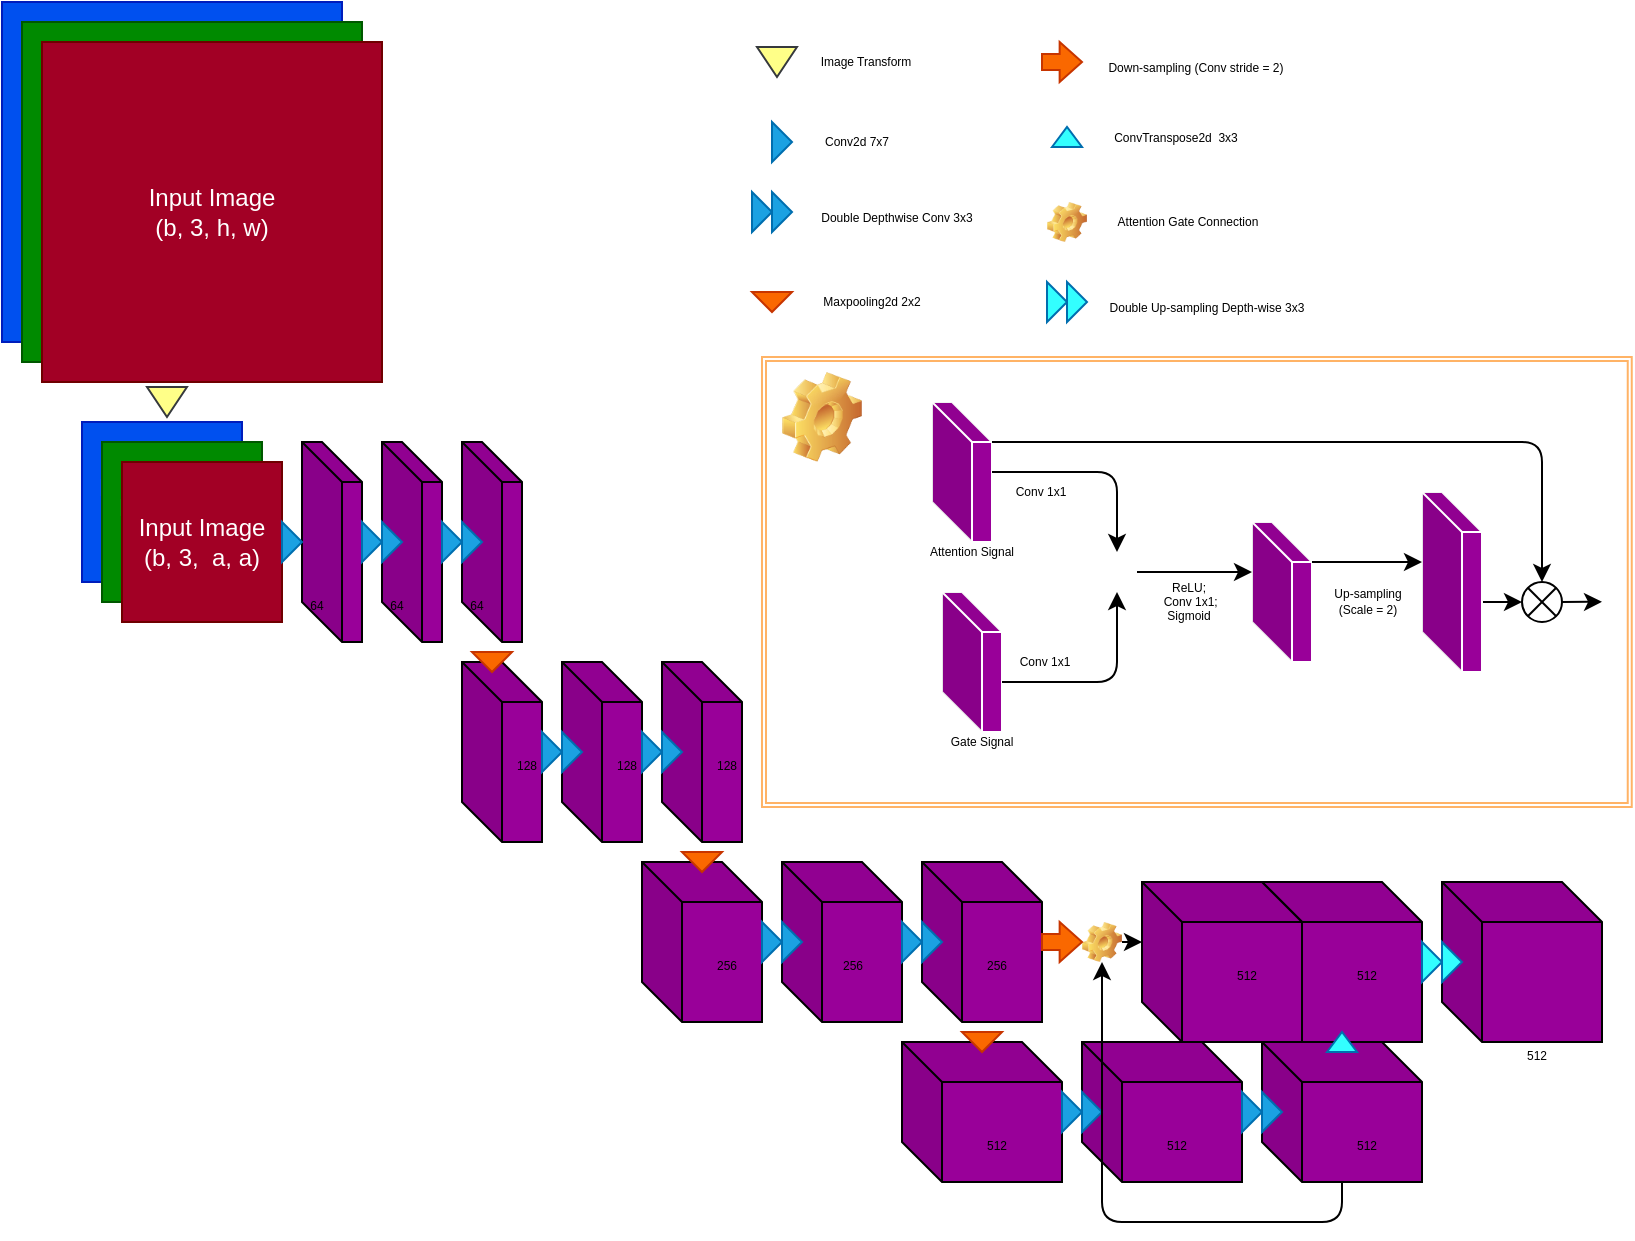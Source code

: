 <mxfile>
    <diagram id="tlGzwZ_pa7YT7klSlA1s" name="Page-1">
        <mxGraphModel dx="664" dy="425" grid="1" gridSize="10" guides="1" tooltips="1" connect="1" arrows="1" fold="1" page="1" pageScale="1" pageWidth="850" pageHeight="1100" math="0" shadow="0">
            <root>
                <mxCell id="0"/>
                <mxCell id="1" parent="0"/>
                <mxCell id="82" value="" style="shape=cube;whiteSpace=wrap;html=1;boundedLbl=1;backgroundOutline=1;darkOpacity=0.05;darkOpacity2=0.1;fillColor=#990099;" vertex="1" parent="1">
                    <mxGeometry x="540" y="520" width="80" height="70" as="geometry"/>
                </mxCell>
                <mxCell id="74" value="" style="shape=cube;whiteSpace=wrap;html=1;boundedLbl=1;backgroundOutline=1;darkOpacity=0.05;darkOpacity2=0.1;fillColor=#990099;" vertex="1" parent="1">
                    <mxGeometry x="390" y="430" width="60" height="80" as="geometry"/>
                </mxCell>
                <mxCell id="5" value="Input Image&lt;br&gt;(b, 3,&amp;nbsp; a, a)" style="whiteSpace=wrap;html=1;aspect=fixed;fillColor=#0050ef;fontColor=#ffffff;strokeColor=#001DBC;" vertex="1" parent="1">
                    <mxGeometry x="40" y="210" width="80" height="80" as="geometry"/>
                </mxCell>
                <mxCell id="7" value="Input Image&lt;br&gt;(b, 3, h, w)" style="whiteSpace=wrap;html=1;aspect=fixed;fillColor=#0050ef;fontColor=#ffffff;strokeColor=#001DBC;" vertex="1" parent="1">
                    <mxGeometry width="170" height="170" as="geometry"/>
                </mxCell>
                <mxCell id="8" value="Input Image&lt;br&gt;(b, 3, h, w)" style="whiteSpace=wrap;html=1;aspect=fixed;fillColor=#008a00;fontColor=#ffffff;strokeColor=#005700;" vertex="1" parent="1">
                    <mxGeometry x="10" y="10" width="170" height="170" as="geometry"/>
                </mxCell>
                <mxCell id="9" value="Input Image&lt;br&gt;(b, 3, h, w)" style="whiteSpace=wrap;html=1;aspect=fixed;fillColor=#a20025;fontColor=#ffffff;strokeColor=#6F0000;" vertex="1" parent="1">
                    <mxGeometry x="20" y="20" width="170" height="170" as="geometry"/>
                </mxCell>
                <mxCell id="10" value="Input Image&lt;br&gt;(b, 3,&amp;nbsp; a, a)" style="whiteSpace=wrap;html=1;aspect=fixed;fillColor=#008a00;fontColor=#ffffff;strokeColor=#005700;" vertex="1" parent="1">
                    <mxGeometry x="50" y="220" width="80" height="80" as="geometry"/>
                </mxCell>
                <mxCell id="11" value="Input Image&lt;br&gt;(b, 3,&amp;nbsp; a, a)" style="whiteSpace=wrap;html=1;aspect=fixed;fillColor=#a20025;fontColor=#ffffff;strokeColor=#6F0000;" vertex="1" parent="1">
                    <mxGeometry x="60" y="230" width="80" height="80" as="geometry"/>
                </mxCell>
                <mxCell id="20" value="" style="shape=cube;whiteSpace=wrap;html=1;boundedLbl=1;backgroundOutline=1;darkOpacity=0.05;darkOpacity2=0.1;fillColor=#990099;" vertex="1" parent="1">
                    <mxGeometry x="150" y="220" width="30" height="100" as="geometry"/>
                </mxCell>
                <mxCell id="26" value="" style="shape=cube;whiteSpace=wrap;html=1;boundedLbl=1;backgroundOutline=1;darkOpacity=0.05;darkOpacity2=0.1;fillColor=#990099;" vertex="1" parent="1">
                    <mxGeometry x="230" y="220" width="30" height="100" as="geometry"/>
                </mxCell>
                <mxCell id="28" value="" style="shape=cube;whiteSpace=wrap;html=1;boundedLbl=1;backgroundOutline=1;darkOpacity=0.05;darkOpacity2=0.1;fillColor=#990099;" vertex="1" parent="1">
                    <mxGeometry x="190" y="220" width="30" height="100" as="geometry"/>
                </mxCell>
                <mxCell id="43" value="" style="triangle;whiteSpace=wrap;html=1;rotation=90;fillColor=#ffff88;strokeColor=#36393d;" vertex="1" parent="1">
                    <mxGeometry x="75" y="190" width="15" height="20" as="geometry"/>
                </mxCell>
                <mxCell id="44" value="" style="triangle;whiteSpace=wrap;html=1;fillColor=#1ba1e2;fontColor=#ffffff;strokeColor=#006EAF;" vertex="1" parent="1">
                    <mxGeometry x="140" y="260" width="10" height="20" as="geometry"/>
                </mxCell>
                <mxCell id="56" value="" style="triangle;whiteSpace=wrap;html=1;fillColor=#1ba1e2;fontColor=#ffffff;strokeColor=#006EAF;" vertex="1" parent="1">
                    <mxGeometry x="180" y="260" width="10" height="20" as="geometry"/>
                </mxCell>
                <mxCell id="57" value="" style="triangle;whiteSpace=wrap;html=1;fillColor=#1ba1e2;fontColor=#ffffff;strokeColor=#006EAF;" vertex="1" parent="1">
                    <mxGeometry x="190" y="260" width="10" height="20" as="geometry"/>
                </mxCell>
                <mxCell id="58" value="" style="triangle;whiteSpace=wrap;html=1;fillColor=#1ba1e2;fontColor=#ffffff;strokeColor=#006EAF;" vertex="1" parent="1">
                    <mxGeometry x="220" y="260" width="10" height="20" as="geometry"/>
                </mxCell>
                <mxCell id="59" value="" style="triangle;whiteSpace=wrap;html=1;fillColor=#1ba1e2;fontColor=#ffffff;strokeColor=#006EAF;" vertex="1" parent="1">
                    <mxGeometry x="230" y="260" width="10" height="20" as="geometry"/>
                </mxCell>
                <mxCell id="61" value="" style="shape=cube;whiteSpace=wrap;html=1;boundedLbl=1;backgroundOutline=1;darkOpacity=0.05;darkOpacity2=0.1;fillColor=#990099;" vertex="1" parent="1">
                    <mxGeometry x="230" y="330" width="40" height="90" as="geometry"/>
                </mxCell>
                <mxCell id="64" value="" style="triangle;whiteSpace=wrap;html=1;fillColor=#1ba1e2;fontColor=#ffffff;strokeColor=#006EAF;" vertex="1" parent="1">
                    <mxGeometry x="270" y="365" width="10" height="20" as="geometry"/>
                </mxCell>
                <mxCell id="66" value="" style="shape=cube;whiteSpace=wrap;html=1;boundedLbl=1;backgroundOutline=1;darkOpacity=0.05;darkOpacity2=0.1;fillColor=#990099;" vertex="1" parent="1">
                    <mxGeometry x="280" y="330" width="40" height="90" as="geometry"/>
                </mxCell>
                <mxCell id="67" value="" style="shape=cube;whiteSpace=wrap;html=1;boundedLbl=1;backgroundOutline=1;darkOpacity=0.05;darkOpacity2=0.1;fillColor=#990099;" vertex="1" parent="1">
                    <mxGeometry x="330" y="330" width="40" height="90" as="geometry"/>
                </mxCell>
                <mxCell id="68" value="" style="triangle;whiteSpace=wrap;html=1;fillColor=#1ba1e2;fontColor=#ffffff;strokeColor=#006EAF;" vertex="1" parent="1">
                    <mxGeometry x="320" y="365" width="10" height="20" as="geometry"/>
                </mxCell>
                <mxCell id="69" value="" style="triangle;whiteSpace=wrap;html=1;fillColor=#1ba1e2;fontColor=#ffffff;strokeColor=#006EAF;" vertex="1" parent="1">
                    <mxGeometry x="330" y="365" width="10" height="20" as="geometry"/>
                </mxCell>
                <mxCell id="65" value="" style="triangle;whiteSpace=wrap;html=1;fillColor=#1ba1e2;fontColor=#ffffff;strokeColor=#006EAF;" vertex="1" parent="1">
                    <mxGeometry x="280" y="365" width="10" height="20" as="geometry"/>
                </mxCell>
                <mxCell id="71" value="" style="shape=cube;whiteSpace=wrap;html=1;boundedLbl=1;backgroundOutline=1;darkOpacity=0.05;darkOpacity2=0.1;fillColor=#990099;" vertex="1" parent="1">
                    <mxGeometry x="320" y="430" width="60" height="80" as="geometry"/>
                </mxCell>
                <mxCell id="60" value="" style="triangle;whiteSpace=wrap;html=1;rotation=90;fillColor=#fa6800;fontColor=#000000;strokeColor=#C73500;" vertex="1" parent="1">
                    <mxGeometry x="240" y="320" width="10" height="20" as="geometry"/>
                </mxCell>
                <mxCell id="70" value="" style="triangle;whiteSpace=wrap;html=1;rotation=90;fillColor=#fa6800;fontColor=#000000;strokeColor=#C73500;" vertex="1" parent="1">
                    <mxGeometry x="345" y="420" width="10" height="20" as="geometry"/>
                </mxCell>
                <mxCell id="72" value="" style="triangle;whiteSpace=wrap;html=1;fillColor=#1ba1e2;fontColor=#ffffff;strokeColor=#006EAF;" vertex="1" parent="1">
                    <mxGeometry x="380" y="460" width="10" height="20" as="geometry"/>
                </mxCell>
                <mxCell id="73" value="" style="triangle;whiteSpace=wrap;html=1;fillColor=#1ba1e2;fontColor=#ffffff;strokeColor=#006EAF;" vertex="1" parent="1">
                    <mxGeometry x="390" y="460" width="10" height="20" as="geometry"/>
                </mxCell>
                <mxCell id="75" value="" style="shape=cube;whiteSpace=wrap;html=1;boundedLbl=1;backgroundOutline=1;darkOpacity=0.05;darkOpacity2=0.1;fillColor=#990099;" vertex="1" parent="1">
                    <mxGeometry x="460" y="430" width="60" height="80" as="geometry"/>
                </mxCell>
                <mxCell id="76" value="" style="triangle;whiteSpace=wrap;html=1;fillColor=#1ba1e2;fontColor=#ffffff;strokeColor=#006EAF;" vertex="1" parent="1">
                    <mxGeometry x="450" y="460" width="10" height="20" as="geometry"/>
                </mxCell>
                <mxCell id="77" value="" style="triangle;whiteSpace=wrap;html=1;fillColor=#1ba1e2;fontColor=#ffffff;strokeColor=#006EAF;" vertex="1" parent="1">
                    <mxGeometry x="460" y="460" width="10" height="20" as="geometry"/>
                </mxCell>
                <mxCell id="79" value="" style="shape=cube;whiteSpace=wrap;html=1;boundedLbl=1;backgroundOutline=1;darkOpacity=0.05;darkOpacity2=0.1;fillColor=#990099;" vertex="1" parent="1">
                    <mxGeometry x="450" y="520" width="80" height="70" as="geometry"/>
                </mxCell>
                <mxCell id="78" value="" style="triangle;whiteSpace=wrap;html=1;rotation=90;fillColor=#fa6800;fontColor=#000000;strokeColor=#C73500;" vertex="1" parent="1">
                    <mxGeometry x="485" y="510" width="10" height="20" as="geometry"/>
                </mxCell>
                <mxCell id="80" value="" style="triangle;whiteSpace=wrap;html=1;fillColor=#1ba1e2;fontColor=#ffffff;strokeColor=#006EAF;" vertex="1" parent="1">
                    <mxGeometry x="530" y="545" width="10" height="20" as="geometry"/>
                </mxCell>
                <mxCell id="81" value="" style="triangle;whiteSpace=wrap;html=1;fillColor=#1ba1e2;fontColor=#ffffff;strokeColor=#006EAF;" vertex="1" parent="1">
                    <mxGeometry x="540" y="545" width="10" height="20" as="geometry"/>
                </mxCell>
                <mxCell id="83" value="" style="shape=cube;whiteSpace=wrap;html=1;boundedLbl=1;backgroundOutline=1;darkOpacity=0.05;darkOpacity2=0.1;fillColor=#990099;" vertex="1" parent="1">
                    <mxGeometry x="630" y="520" width="80" height="70" as="geometry"/>
                </mxCell>
                <mxCell id="84" value="" style="triangle;whiteSpace=wrap;html=1;fillColor=#1ba1e2;fontColor=#ffffff;strokeColor=#006EAF;" vertex="1" parent="1">
                    <mxGeometry x="620" y="545" width="10" height="20" as="geometry"/>
                </mxCell>
                <mxCell id="85" value="" style="triangle;whiteSpace=wrap;html=1;fillColor=#1ba1e2;fontColor=#ffffff;strokeColor=#006EAF;" vertex="1" parent="1">
                    <mxGeometry x="630" y="545" width="10" height="20" as="geometry"/>
                </mxCell>
                <mxCell id="86" value="&lt;font style=&quot;font-size: 6px&quot;&gt;64&lt;/font&gt;" style="text;html=1;strokeColor=none;fillColor=none;align=center;verticalAlign=middle;whiteSpace=wrap;rounded=0;" vertex="1" parent="1">
                    <mxGeometry x="230" y="295" width="15" height="10" as="geometry"/>
                </mxCell>
                <mxCell id="87" value="&lt;font style=&quot;font-size: 6px&quot;&gt;64&lt;/font&gt;" style="text;html=1;strokeColor=none;fillColor=none;align=center;verticalAlign=middle;whiteSpace=wrap;rounded=0;" vertex="1" parent="1">
                    <mxGeometry x="190" y="295" width="15" height="10" as="geometry"/>
                </mxCell>
                <mxCell id="88" value="&lt;font style=&quot;font-size: 6px&quot;&gt;64&lt;/font&gt;" style="text;html=1;strokeColor=none;fillColor=none;align=center;verticalAlign=middle;whiteSpace=wrap;rounded=0;" vertex="1" parent="1">
                    <mxGeometry x="150" y="295" width="15" height="10" as="geometry"/>
                </mxCell>
                <mxCell id="90" value="&lt;font style=&quot;font-size: 6px&quot;&gt;128&lt;/font&gt;" style="text;html=1;strokeColor=none;fillColor=none;align=center;verticalAlign=middle;whiteSpace=wrap;rounded=0;" vertex="1" parent="1">
                    <mxGeometry x="255" y="375" width="15" height="10" as="geometry"/>
                </mxCell>
                <mxCell id="91" value="&lt;font style=&quot;font-size: 6px&quot;&gt;128&lt;/font&gt;" style="text;html=1;strokeColor=none;fillColor=none;align=center;verticalAlign=middle;whiteSpace=wrap;rounded=0;" vertex="1" parent="1">
                    <mxGeometry x="305" y="375" width="15" height="10" as="geometry"/>
                </mxCell>
                <mxCell id="92" value="&lt;font style=&quot;font-size: 6px&quot;&gt;128&lt;/font&gt;" style="text;html=1;strokeColor=none;fillColor=none;align=center;verticalAlign=middle;whiteSpace=wrap;rounded=0;" vertex="1" parent="1">
                    <mxGeometry x="355" y="375" width="15" height="10" as="geometry"/>
                </mxCell>
                <mxCell id="94" value="&lt;font style=&quot;font-size: 6px&quot;&gt;256&lt;/font&gt;" style="text;html=1;strokeColor=none;fillColor=none;align=center;verticalAlign=middle;whiteSpace=wrap;rounded=0;" vertex="1" parent="1">
                    <mxGeometry x="355" y="475" width="15" height="10" as="geometry"/>
                </mxCell>
                <mxCell id="95" value="&lt;font style=&quot;font-size: 6px&quot;&gt;256&lt;/font&gt;" style="text;html=1;strokeColor=none;fillColor=none;align=center;verticalAlign=middle;whiteSpace=wrap;rounded=0;" vertex="1" parent="1">
                    <mxGeometry x="417.5" y="475" width="15" height="10" as="geometry"/>
                </mxCell>
                <mxCell id="96" value="&lt;font style=&quot;font-size: 6px&quot;&gt;256&lt;/font&gt;" style="text;html=1;strokeColor=none;fillColor=none;align=center;verticalAlign=middle;whiteSpace=wrap;rounded=0;" vertex="1" parent="1">
                    <mxGeometry x="490" y="475" width="15" height="10" as="geometry"/>
                </mxCell>
                <mxCell id="97" value="&lt;font style=&quot;font-size: 6px&quot;&gt;512&lt;/font&gt;" style="text;html=1;strokeColor=none;fillColor=none;align=center;verticalAlign=middle;whiteSpace=wrap;rounded=0;" vertex="1" parent="1">
                    <mxGeometry x="490" y="565" width="15" height="10" as="geometry"/>
                </mxCell>
                <mxCell id="98" value="&lt;font style=&quot;font-size: 6px&quot;&gt;512&lt;/font&gt;" style="text;html=1;strokeColor=none;fillColor=none;align=center;verticalAlign=middle;whiteSpace=wrap;rounded=0;" vertex="1" parent="1">
                    <mxGeometry x="580" y="565" width="15" height="10" as="geometry"/>
                </mxCell>
                <mxCell id="99" value="&lt;font style=&quot;font-size: 6px&quot;&gt;512&lt;/font&gt;" style="text;html=1;strokeColor=none;fillColor=none;align=center;verticalAlign=middle;whiteSpace=wrap;rounded=0;" vertex="1" parent="1">
                    <mxGeometry x="675" y="565" width="15" height="10" as="geometry"/>
                </mxCell>
                <mxCell id="100" value="" style="triangle;whiteSpace=wrap;html=1;fillColor=#1ba1e2;fontColor=#ffffff;strokeColor=#006EAF;" vertex="1" parent="1">
                    <mxGeometry x="385" y="60" width="10" height="20" as="geometry"/>
                </mxCell>
                <mxCell id="101" value="Conv2d 7x7" style="text;html=1;strokeColor=none;fillColor=none;align=center;verticalAlign=middle;whiteSpace=wrap;rounded=0;fontSize=6;" vertex="1" parent="1">
                    <mxGeometry x="405" y="60" width="45" height="20" as="geometry"/>
                </mxCell>
                <mxCell id="102" value="" style="triangle;whiteSpace=wrap;html=1;fillColor=#1ba1e2;fontColor=#ffffff;strokeColor=#006EAF;" vertex="1" parent="1">
                    <mxGeometry x="375" y="95" width="10" height="20" as="geometry"/>
                </mxCell>
                <mxCell id="103" value="" style="triangle;whiteSpace=wrap;html=1;fillColor=#1ba1e2;fontColor=#ffffff;strokeColor=#006EAF;" vertex="1" parent="1">
                    <mxGeometry x="385" y="95" width="10" height="20" as="geometry"/>
                </mxCell>
                <mxCell id="104" value="Double Depthwise Conv 3x3" style="text;html=1;strokeColor=none;fillColor=none;align=center;verticalAlign=middle;whiteSpace=wrap;rounded=0;fontSize=6;" vertex="1" parent="1">
                    <mxGeometry x="405" y="100" width="85" height="15" as="geometry"/>
                </mxCell>
                <mxCell id="105" value="" style="triangle;whiteSpace=wrap;html=1;rotation=90;fillColor=#ffff88;strokeColor=#36393d;" vertex="1" parent="1">
                    <mxGeometry x="380" y="20" width="15" height="20" as="geometry"/>
                </mxCell>
                <mxCell id="106" value="Image Transform" style="text;html=1;strokeColor=none;fillColor=none;align=center;verticalAlign=middle;whiteSpace=wrap;rounded=0;fontSize=6;" vertex="1" parent="1">
                    <mxGeometry x="402.5" y="20" width="57.5" height="20" as="geometry"/>
                </mxCell>
                <mxCell id="108" value="" style="triangle;whiteSpace=wrap;html=1;rotation=90;fillColor=#fa6800;fontColor=#000000;strokeColor=#C73500;" vertex="1" parent="1">
                    <mxGeometry x="380" y="140" width="10" height="20" as="geometry"/>
                </mxCell>
                <mxCell id="109" value="Maxpooling2d 2x2" style="text;html=1;strokeColor=none;fillColor=none;align=center;verticalAlign=middle;whiteSpace=wrap;rounded=0;fontSize=6;" vertex="1" parent="1">
                    <mxGeometry x="400" y="142.5" width="70" height="15" as="geometry"/>
                </mxCell>
                <mxCell id="136" style="edgeStyle=none;html=1;exitX=1;exitY=0.5;exitDx=0;exitDy=0;entryX=0;entryY=0;entryDx=0;entryDy=30;entryPerimeter=0;fontSize=6;" edge="1" parent="1" source="115" target="125">
                    <mxGeometry relative="1" as="geometry"/>
                </mxCell>
                <mxCell id="115" value="" style="shape=image;html=1;verticalLabelPosition=bottom;verticalAlign=top;imageAspect=0;image=img/clipart/Gear_128x128.png;fontSize=6;strokeColor=#990099;fillColor=#33FFFF;" vertex="1" parent="1">
                    <mxGeometry x="540" y="460" width="20" height="20" as="geometry"/>
                </mxCell>
                <mxCell id="117" value="" style="shape=singleArrow;whiteSpace=wrap;html=1;fontSize=6;strokeColor=#C73500;fillColor=#fa6800;arrowWidth=0.396;arrowSize=0.559;fontColor=#000000;" vertex="1" parent="1">
                    <mxGeometry x="520" y="460" width="20" height="20" as="geometry"/>
                </mxCell>
                <mxCell id="124" value="" style="shape=cube;whiteSpace=wrap;html=1;boundedLbl=1;backgroundOutline=1;darkOpacity=0.05;darkOpacity2=0.1;fillColor=#990099;" vertex="1" parent="1">
                    <mxGeometry x="630" y="440" width="80" height="80" as="geometry"/>
                </mxCell>
                <mxCell id="125" value="" style="shape=cube;whiteSpace=wrap;html=1;boundedLbl=1;backgroundOutline=1;darkOpacity=0.05;darkOpacity2=0.1;fillColor=#990099;" vertex="1" parent="1">
                    <mxGeometry x="570" y="440" width="80" height="80" as="geometry"/>
                </mxCell>
                <mxCell id="126" value="" style="edgeStyle=elbowEdgeStyle;elbow=vertical;endArrow=classic;html=1;fontSize=6;entryX=0.5;entryY=1;entryDx=0;entryDy=0;" edge="1" parent="1" source="83" target="115">
                    <mxGeometry width="50" height="50" relative="1" as="geometry">
                        <mxPoint x="610" y="650" as="sourcePoint"/>
                        <mxPoint x="660" y="600" as="targetPoint"/>
                        <Array as="points">
                            <mxPoint x="540" y="610"/>
                            <mxPoint x="610" y="620"/>
                        </Array>
                    </mxGeometry>
                </mxCell>
                <mxCell id="128" value="&lt;font style=&quot;font-size: 6px&quot;&gt;512&lt;/font&gt;" style="text;html=1;strokeColor=none;fillColor=none;align=center;verticalAlign=middle;whiteSpace=wrap;rounded=0;" vertex="1" parent="1">
                    <mxGeometry x="615" y="480" width="15" height="10" as="geometry"/>
                </mxCell>
                <mxCell id="129" value="&lt;font style=&quot;font-size: 6px&quot;&gt;512&lt;/font&gt;" style="text;html=1;strokeColor=none;fillColor=none;align=center;verticalAlign=middle;whiteSpace=wrap;rounded=0;" vertex="1" parent="1">
                    <mxGeometry x="675" y="480" width="15" height="10" as="geometry"/>
                </mxCell>
                <mxCell id="130" value="" style="shape=singleArrow;whiteSpace=wrap;html=1;fontSize=6;strokeColor=#C73500;fillColor=#fa6800;arrowWidth=0.396;arrowSize=0.559;fontColor=#000000;" vertex="1" parent="1">
                    <mxGeometry x="520" y="20" width="20" height="20" as="geometry"/>
                </mxCell>
                <mxCell id="131" value="Down-sampling (Conv stride = 2)" style="text;html=1;strokeColor=none;fillColor=none;align=center;verticalAlign=middle;whiteSpace=wrap;rounded=0;fontSize=6;" vertex="1" parent="1">
                    <mxGeometry x="547.5" y="25" width="97.5" height="15" as="geometry"/>
                </mxCell>
                <mxCell id="132" value="" style="triangle;whiteSpace=wrap;html=1;fillColor=#33FFFF;fontColor=#ffffff;strokeColor=#006EAF;rotation=-90;" vertex="1" parent="1">
                    <mxGeometry x="527.5" y="60" width="10" height="15" as="geometry"/>
                </mxCell>
                <mxCell id="133" value="ConvTranspose2d&amp;nbsp; 3x3" style="text;html=1;strokeColor=none;fillColor=none;align=center;verticalAlign=middle;whiteSpace=wrap;rounded=0;fontSize=6;" vertex="1" parent="1">
                    <mxGeometry x="547.5" y="60" width="77.5" height="15" as="geometry"/>
                </mxCell>
                <mxCell id="134" value="" style="shape=image;html=1;verticalLabelPosition=bottom;verticalAlign=top;imageAspect=0;image=img/clipart/Gear_128x128.png;fontSize=6;strokeColor=#990099;fillColor=#33FFFF;" vertex="1" parent="1">
                    <mxGeometry x="522.5" y="100" width="20" height="20" as="geometry"/>
                </mxCell>
                <mxCell id="135" value="Attention Gate Connection" style="text;html=1;strokeColor=none;fillColor=none;align=center;verticalAlign=middle;whiteSpace=wrap;rounded=0;fontSize=6;" vertex="1" parent="1">
                    <mxGeometry x="551.25" y="102.5" width="83.75" height="15" as="geometry"/>
                </mxCell>
                <mxCell id="123" value="" style="triangle;whiteSpace=wrap;html=1;fillColor=#33FFFF;fontColor=#ffffff;strokeColor=#006EAF;rotation=-90;" vertex="1" parent="1">
                    <mxGeometry x="665" y="512.5" width="10" height="15" as="geometry"/>
                </mxCell>
                <mxCell id="143" value="Double Up-sampling Depth-wise 3x3" style="text;html=1;strokeColor=none;fillColor=none;align=center;verticalAlign=middle;whiteSpace=wrap;rounded=0;fontSize=6;" vertex="1" parent="1">
                    <mxGeometry x="550" y="145" width="105" height="15" as="geometry"/>
                </mxCell>
                <mxCell id="144" value="" style="shape=cube;whiteSpace=wrap;html=1;boundedLbl=1;backgroundOutline=1;darkOpacity=0.05;darkOpacity2=0.1;fillColor=#990099;" vertex="1" parent="1">
                    <mxGeometry x="720" y="440" width="80" height="80" as="geometry"/>
                </mxCell>
                <mxCell id="145" value="" style="triangle;whiteSpace=wrap;html=1;fillColor=#33FFFF;fontColor=#ffffff;strokeColor=#006EAF;" vertex="1" parent="1">
                    <mxGeometry x="710" y="470" width="10" height="20" as="geometry"/>
                </mxCell>
                <mxCell id="146" value="" style="triangle;whiteSpace=wrap;html=1;fillColor=#33FFFF;fontColor=#ffffff;strokeColor=#006EAF;" vertex="1" parent="1">
                    <mxGeometry x="720" y="470" width="10" height="20" as="geometry"/>
                </mxCell>
                <mxCell id="147" value="&lt;font style=&quot;font-size: 6px&quot;&gt;512&lt;/font&gt;" style="text;html=1;strokeColor=none;fillColor=none;align=center;verticalAlign=middle;whiteSpace=wrap;rounded=0;" vertex="1" parent="1">
                    <mxGeometry x="760" y="520" width="15" height="10" as="geometry"/>
                </mxCell>
                <mxCell id="150" value="" style="triangle;whiteSpace=wrap;html=1;fillColor=#33FFFF;fontColor=#ffffff;strokeColor=#006EAF;" vertex="1" parent="1">
                    <mxGeometry x="522.5" y="140" width="10" height="20" as="geometry"/>
                </mxCell>
                <mxCell id="151" value="" style="triangle;whiteSpace=wrap;html=1;fillColor=#33FFFF;fontColor=#ffffff;strokeColor=#006EAF;" vertex="1" parent="1">
                    <mxGeometry x="532.5" y="140" width="10" height="20" as="geometry"/>
                </mxCell>
                <mxCell id="152" value="" style="shape=ext;double=1;rounded=0;whiteSpace=wrap;html=1;fontSize=6;strokeColor=#FFB366;fillColor=none;" vertex="1" parent="1">
                    <mxGeometry x="380" y="177.5" width="434.87" height="225" as="geometry"/>
                </mxCell>
                <mxCell id="153" value="" style="shape=image;html=1;verticalLabelPosition=bottom;verticalAlign=top;imageAspect=0;image=img/clipart/Gear_128x128.png;fontSize=6;strokeColor=#990099;fillColor=#33FFFF;" vertex="1" parent="1">
                    <mxGeometry x="390" y="185" width="40" height="45" as="geometry"/>
                </mxCell>
                <mxCell id="154" value="" style="shape=cube;whiteSpace=wrap;html=1;boundedLbl=1;backgroundOutline=1;darkOpacity=0.05;darkOpacity2=0.1;fontSize=6;strokeColor=#FFFFFF;fillColor=#990099;" vertex="1" parent="1">
                    <mxGeometry x="465" y="200" width="30" height="70" as="geometry"/>
                </mxCell>
                <mxCell id="155" value="" style="shape=cube;whiteSpace=wrap;html=1;boundedLbl=1;backgroundOutline=1;darkOpacity=0.05;darkOpacity2=0.1;fontSize=6;strokeColor=#FFFFFF;fillColor=#990099;" vertex="1" parent="1">
                    <mxGeometry x="470" y="295" width="30" height="70" as="geometry"/>
                </mxCell>
                <mxCell id="161" value="Attention Signal" style="text;html=1;strokeColor=none;fillColor=none;align=center;verticalAlign=middle;whiteSpace=wrap;rounded=0;fontSize=6;" vertex="1" parent="1">
                    <mxGeometry x="460" y="270" width="50" height="10" as="geometry"/>
                </mxCell>
                <mxCell id="162" value="Gate Signal" style="text;html=1;strokeColor=none;fillColor=none;align=center;verticalAlign=middle;whiteSpace=wrap;rounded=0;fontSize=6;" vertex="1" parent="1">
                    <mxGeometry x="465" y="365" width="50" height="10" as="geometry"/>
                </mxCell>
                <mxCell id="163" value="" style="shape=orEllipse;perimeter=ellipsePerimeter;whiteSpace=wrap;html=1;backgroundOutline=1;fontSize=6;strokeColor=#FFFFFF;fillColor=none;" vertex="1" parent="1">
                    <mxGeometry x="547.5" y="275" width="20" height="20" as="geometry"/>
                </mxCell>
                <mxCell id="166" value="" style="edgeStyle=segmentEdgeStyle;endArrow=classic;html=1;fontSize=6;entryX=0.5;entryY=1;entryDx=0;entryDy=0;exitX=0;exitY=0;exitDx=30;exitDy=45;exitPerimeter=0;" edge="1" parent="1" source="155" target="163">
                    <mxGeometry width="50" height="50" relative="1" as="geometry">
                        <mxPoint x="520" y="340" as="sourcePoint"/>
                        <mxPoint x="570" y="290" as="targetPoint"/>
                    </mxGeometry>
                </mxCell>
                <mxCell id="168" value="" style="edgeStyle=segmentEdgeStyle;endArrow=classic;html=1;fontSize=6;entryX=0.5;entryY=0;entryDx=0;entryDy=0;" edge="1" parent="1" source="154" target="163">
                    <mxGeometry width="50" height="50" relative="1" as="geometry">
                        <mxPoint x="520" y="250" as="sourcePoint"/>
                        <mxPoint x="570" y="200" as="targetPoint"/>
                    </mxGeometry>
                </mxCell>
                <mxCell id="170" value="" style="shape=cube;whiteSpace=wrap;html=1;boundedLbl=1;backgroundOutline=1;darkOpacity=0.05;darkOpacity2=0.1;fontSize=6;strokeColor=#FFFFFF;fillColor=#990099;" vertex="1" parent="1">
                    <mxGeometry x="625" y="260" width="30" height="70" as="geometry"/>
                </mxCell>
                <mxCell id="172" value="" style="endArrow=classic;html=1;fontSize=6;exitX=1;exitY=0.5;exitDx=0;exitDy=0;entryX=0;entryY=0;entryDx=0;entryDy=25;entryPerimeter=0;" edge="1" parent="1" source="163" target="170">
                    <mxGeometry width="50" height="50" relative="1" as="geometry">
                        <mxPoint x="590" y="290" as="sourcePoint"/>
                        <mxPoint x="640" y="240" as="targetPoint"/>
                    </mxGeometry>
                </mxCell>
                <mxCell id="174" value="ReLU;&lt;br&gt;&amp;nbsp;Conv 1x1;&lt;br&gt;Sigmoid" style="text;html=1;strokeColor=none;fillColor=none;align=center;verticalAlign=middle;whiteSpace=wrap;rounded=0;fontSize=6;" vertex="1" parent="1">
                    <mxGeometry x="570.63" y="290" width="45" height="20" as="geometry"/>
                </mxCell>
                <mxCell id="175" value="Conv 1x1" style="text;html=1;strokeColor=none;fillColor=none;align=center;verticalAlign=middle;whiteSpace=wrap;rounded=0;fontSize=6;" vertex="1" parent="1">
                    <mxGeometry x="497.5" y="240" width="42.5" height="10" as="geometry"/>
                </mxCell>
                <mxCell id="176" value="Conv 1x1" style="text;html=1;strokeColor=none;fillColor=none;align=center;verticalAlign=middle;whiteSpace=wrap;rounded=0;fontSize=6;" vertex="1" parent="1">
                    <mxGeometry x="500" y="325" width="42.5" height="10" as="geometry"/>
                </mxCell>
                <mxCell id="184" style="edgeStyle=none;html=1;exitX=0;exitY=0;exitDx=30;exitDy=55;exitPerimeter=0;entryX=0;entryY=0.5;entryDx=0;entryDy=0;fontSize=6;" edge="1" parent="1" source="177" target="182">
                    <mxGeometry relative="1" as="geometry"/>
                </mxCell>
                <mxCell id="177" value="" style="shape=cube;whiteSpace=wrap;html=1;boundedLbl=1;backgroundOutline=1;darkOpacity=0.05;darkOpacity2=0.1;fontSize=6;strokeColor=#FFFFFF;fillColor=#990099;" vertex="1" parent="1">
                    <mxGeometry x="710" y="245" width="30" height="90" as="geometry"/>
                </mxCell>
                <mxCell id="179" value="Up-sampling&lt;br&gt;(Scale = 2)" style="text;html=1;strokeColor=none;fillColor=none;align=center;verticalAlign=middle;whiteSpace=wrap;rounded=0;fontSize=6;" vertex="1" parent="1">
                    <mxGeometry x="652.5" y="285" width="60" height="30" as="geometry"/>
                </mxCell>
                <mxCell id="181" value="" style="endArrow=classic;html=1;fontSize=6;exitX=0;exitY=0;exitDx=30;exitDy=20;exitPerimeter=0;entryX=0;entryY=0;entryDx=0;entryDy=35;entryPerimeter=0;" edge="1" parent="1" source="170" target="177">
                    <mxGeometry width="50" height="50" relative="1" as="geometry">
                        <mxPoint x="630" y="360" as="sourcePoint"/>
                        <mxPoint x="680" y="310" as="targetPoint"/>
                    </mxGeometry>
                </mxCell>
                <mxCell id="185" style="edgeStyle=none;html=1;exitX=1;exitY=0.5;exitDx=0;exitDy=0;fontSize=6;" edge="1" parent="1" source="182">
                    <mxGeometry relative="1" as="geometry">
                        <mxPoint x="800" y="299.905" as="targetPoint"/>
                    </mxGeometry>
                </mxCell>
                <mxCell id="182" value="" style="shape=sumEllipse;perimeter=ellipsePerimeter;whiteSpace=wrap;html=1;backgroundOutline=1;fontSize=6;strokeColor=default;fillColor=none;" vertex="1" parent="1">
                    <mxGeometry x="760" y="290" width="20" height="20" as="geometry"/>
                </mxCell>
                <mxCell id="183" value="" style="edgeStyle=segmentEdgeStyle;endArrow=classic;html=1;fontSize=6;exitX=0;exitY=0;exitDx=30;exitDy=20;exitPerimeter=0;entryX=0.5;entryY=0;entryDx=0;entryDy=0;" edge="1" parent="1" source="154" target="182">
                    <mxGeometry width="50" height="50" relative="1" as="geometry">
                        <mxPoint x="590" y="320" as="sourcePoint"/>
                        <mxPoint x="750" y="260" as="targetPoint"/>
                    </mxGeometry>
                </mxCell>
            </root>
        </mxGraphModel>
    </diagram>
</mxfile>